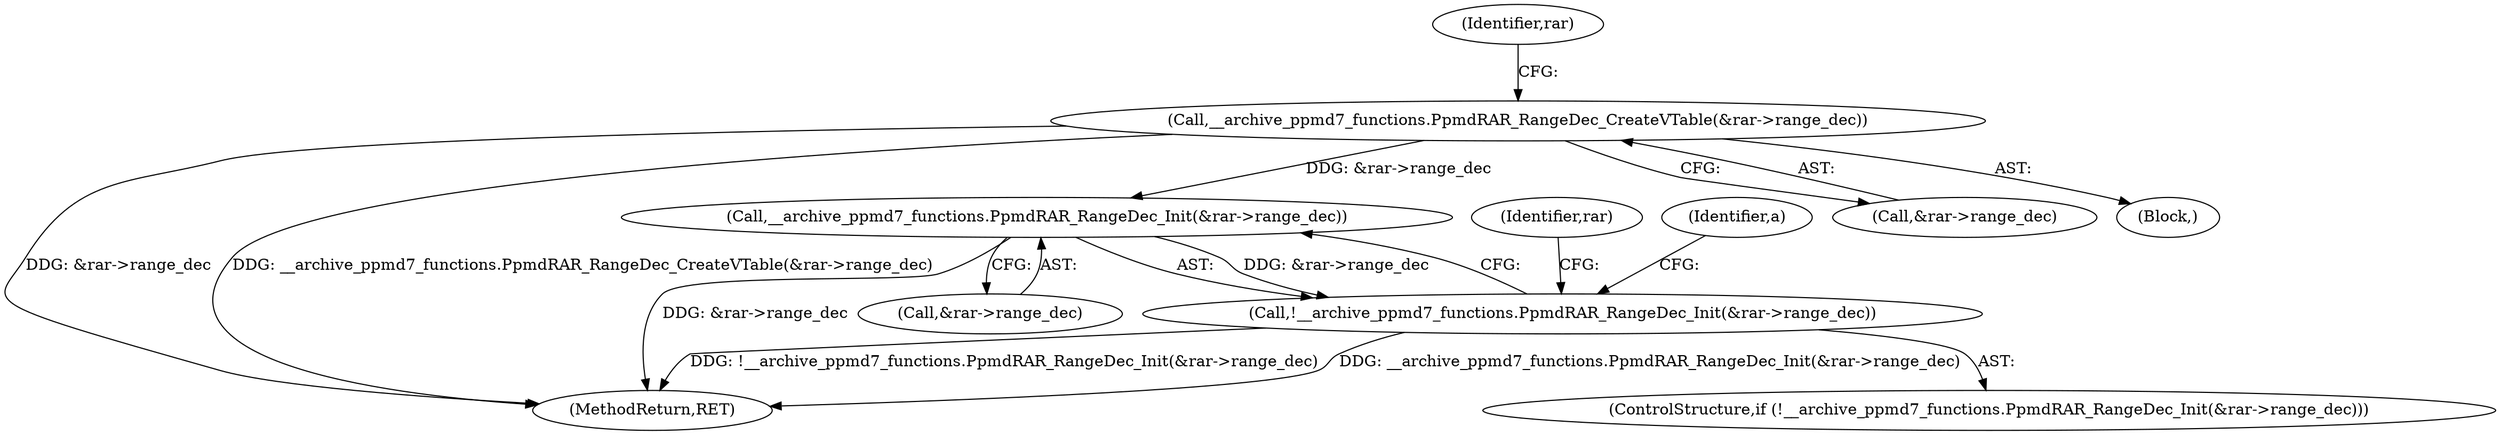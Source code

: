 digraph "0_libarchive_05caadc7eedbef471ac9610809ba683f0c698700@pointer" {
"1000357" [label="(Call,__archive_ppmd7_functions.PpmdRAR_RangeDec_Init(&rar->range_dec))"];
"1000297" [label="(Call,__archive_ppmd7_functions.PpmdRAR_RangeDec_CreateVTable(&rar->range_dec))"];
"1000356" [label="(Call,!__archive_ppmd7_functions.PpmdRAR_RangeDec_Init(&rar->range_dec))"];
"1000298" [label="(Call,&rar->range_dec)"];
"1000240" [label="(Block,)"];
"1000375" [label="(Identifier,rar)"];
"1001023" [label="(MethodReturn,RET)"];
"1000358" [label="(Call,&rar->range_dec)"];
"1000356" [label="(Call,!__archive_ppmd7_functions.PpmdRAR_RangeDec_Init(&rar->range_dec))"];
"1000357" [label="(Call,__archive_ppmd7_functions.PpmdRAR_RangeDec_Init(&rar->range_dec))"];
"1000297" [label="(Call,__archive_ppmd7_functions.PpmdRAR_RangeDec_CreateVTable(&rar->range_dec))"];
"1000366" [label="(Identifier,a)"];
"1000355" [label="(ControlStructure,if (!__archive_ppmd7_functions.PpmdRAR_RangeDec_Init(&rar->range_dec)))"];
"1000305" [label="(Identifier,rar)"];
"1000357" -> "1000356"  [label="AST: "];
"1000357" -> "1000358"  [label="CFG: "];
"1000358" -> "1000357"  [label="AST: "];
"1000356" -> "1000357"  [label="CFG: "];
"1000357" -> "1001023"  [label="DDG: &rar->range_dec"];
"1000357" -> "1000356"  [label="DDG: &rar->range_dec"];
"1000297" -> "1000357"  [label="DDG: &rar->range_dec"];
"1000297" -> "1000240"  [label="AST: "];
"1000297" -> "1000298"  [label="CFG: "];
"1000298" -> "1000297"  [label="AST: "];
"1000305" -> "1000297"  [label="CFG: "];
"1000297" -> "1001023"  [label="DDG: &rar->range_dec"];
"1000297" -> "1001023"  [label="DDG: __archive_ppmd7_functions.PpmdRAR_RangeDec_CreateVTable(&rar->range_dec)"];
"1000356" -> "1000355"  [label="AST: "];
"1000366" -> "1000356"  [label="CFG: "];
"1000375" -> "1000356"  [label="CFG: "];
"1000356" -> "1001023"  [label="DDG: !__archive_ppmd7_functions.PpmdRAR_RangeDec_Init(&rar->range_dec)"];
"1000356" -> "1001023"  [label="DDG: __archive_ppmd7_functions.PpmdRAR_RangeDec_Init(&rar->range_dec)"];
}
